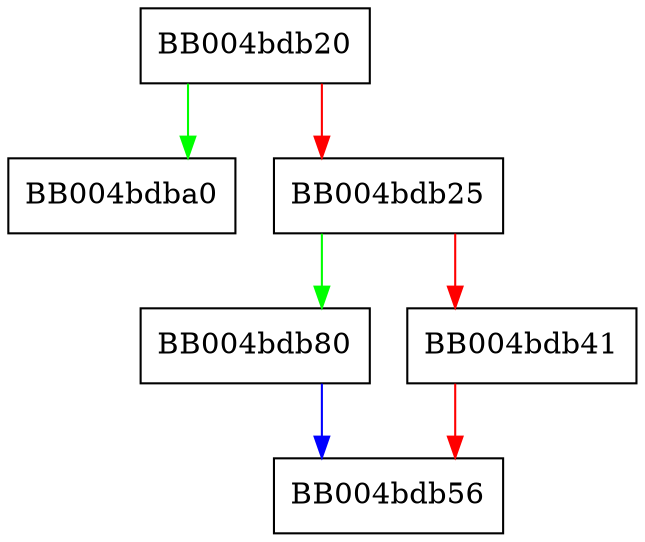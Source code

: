 digraph ossl_quic_sstream_free {
  node [shape="box"];
  graph [splines=ortho];
  BB004bdb20 -> BB004bdba0 [color="green"];
  BB004bdb20 -> BB004bdb25 [color="red"];
  BB004bdb25 -> BB004bdb80 [color="green"];
  BB004bdb25 -> BB004bdb41 [color="red"];
  BB004bdb41 -> BB004bdb56 [color="red"];
  BB004bdb80 -> BB004bdb56 [color="blue"];
}
